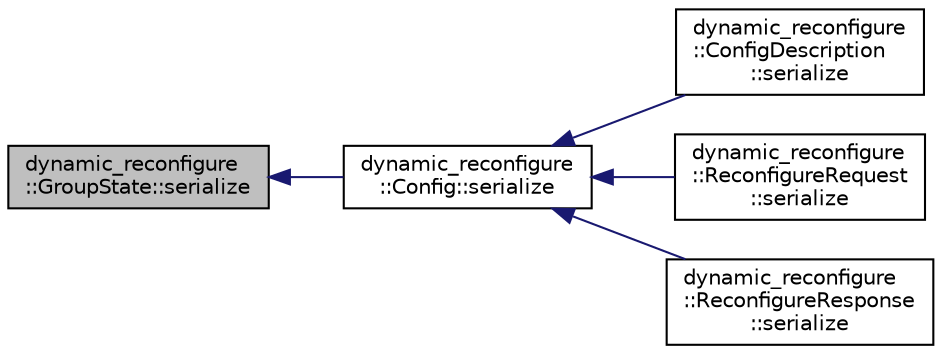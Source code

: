 digraph "dynamic_reconfigure::GroupState::serialize"
{
  edge [fontname="Helvetica",fontsize="10",labelfontname="Helvetica",labelfontsize="10"];
  node [fontname="Helvetica",fontsize="10",shape=record];
  rankdir="LR";
  Node1 [label="dynamic_reconfigure\l::GroupState::serialize",height=0.2,width=0.4,color="black", fillcolor="grey75", style="filled" fontcolor="black"];
  Node1 -> Node2 [dir="back",color="midnightblue",fontsize="10",style="solid",fontname="Helvetica"];
  Node2 [label="dynamic_reconfigure\l::Config::serialize",height=0.2,width=0.4,color="black", fillcolor="white", style="filled",URL="$classdynamic__reconfigure_1_1_config.html#aa41c00d165d1496b801a2c92acf40d64"];
  Node2 -> Node3 [dir="back",color="midnightblue",fontsize="10",style="solid",fontname="Helvetica"];
  Node3 [label="dynamic_reconfigure\l::ConfigDescription\l::serialize",height=0.2,width=0.4,color="black", fillcolor="white", style="filled",URL="$classdynamic__reconfigure_1_1_config_description.html#a2d5e8b35063938e410fd590f630137a9"];
  Node2 -> Node4 [dir="back",color="midnightblue",fontsize="10",style="solid",fontname="Helvetica"];
  Node4 [label="dynamic_reconfigure\l::ReconfigureRequest\l::serialize",height=0.2,width=0.4,color="black", fillcolor="white", style="filled",URL="$classdynamic__reconfigure_1_1_reconfigure_request.html#a23a967142e5242a065dff12f70efc7e7"];
  Node2 -> Node5 [dir="back",color="midnightblue",fontsize="10",style="solid",fontname="Helvetica"];
  Node5 [label="dynamic_reconfigure\l::ReconfigureResponse\l::serialize",height=0.2,width=0.4,color="black", fillcolor="white", style="filled",URL="$classdynamic__reconfigure_1_1_reconfigure_response.html#a0213fe083b2f68ffd4309b1d3c753395"];
}
